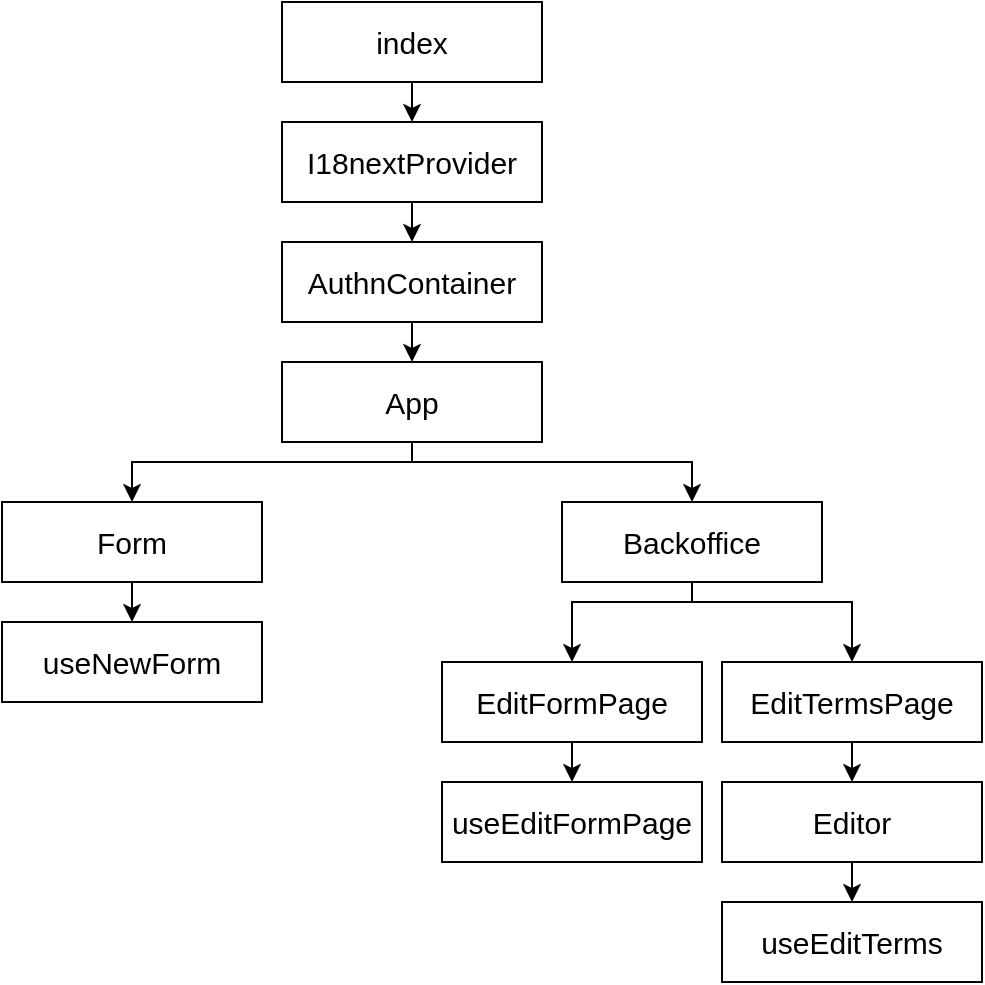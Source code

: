<mxfile version="24.7.6">
  <diagram name="Page-1" id="r-dBQ9j4gFgFpyugvA7R">
    <mxGraphModel dx="743" dy="417" grid="1" gridSize="10" guides="1" tooltips="1" connect="1" arrows="1" fold="1" page="1" pageScale="1" pageWidth="827" pageHeight="1169" math="0" shadow="0">
      <root>
        <mxCell id="0" />
        <mxCell id="1" parent="0" />
        <mxCell id="T0jZ_ga1utjOD2vCvdZ7-11" style="edgeStyle=orthogonalEdgeStyle;rounded=0;orthogonalLoop=1;jettySize=auto;html=1;exitX=0.5;exitY=1;exitDx=0;exitDy=0;entryX=0.5;entryY=0;entryDx=0;entryDy=0;" parent="1" source="AwA4mql_HM7cYd_l_bpD-1" target="T0jZ_ga1utjOD2vCvdZ7-9" edge="1">
          <mxGeometry relative="1" as="geometry" />
        </mxCell>
        <mxCell id="AwA4mql_HM7cYd_l_bpD-1" value="&lt;font style=&quot;font-size: 15px;&quot;&gt;index&lt;/font&gt;" style="rounded=0;whiteSpace=wrap;html=1;" parent="1" vertex="1">
          <mxGeometry x="309" y="10" width="130" height="40" as="geometry" />
        </mxCell>
        <mxCell id="AwA4mql_HM7cYd_l_bpD-10" style="edgeStyle=orthogonalEdgeStyle;rounded=0;orthogonalLoop=1;jettySize=auto;html=1;exitX=0.5;exitY=1;exitDx=0;exitDy=0;entryX=0.5;entryY=0;entryDx=0;entryDy=0;" parent="1" source="AwA4mql_HM7cYd_l_bpD-2" target="AwA4mql_HM7cYd_l_bpD-3" edge="1">
          <mxGeometry relative="1" as="geometry">
            <mxPoint x="374" y="170" as="sourcePoint" />
          </mxGeometry>
        </mxCell>
        <mxCell id="AwA4mql_HM7cYd_l_bpD-2" value="&lt;span style=&quot;font-size: 15px;&quot;&gt;AuthnContainer&lt;/span&gt;" style="rounded=0;whiteSpace=wrap;html=1;" parent="1" vertex="1">
          <mxGeometry x="309" y="130" width="130" height="40" as="geometry" />
        </mxCell>
        <mxCell id="T0jZ_ga1utjOD2vCvdZ7-1" style="edgeStyle=orthogonalEdgeStyle;rounded=0;orthogonalLoop=1;jettySize=auto;html=1;exitX=0.5;exitY=1;exitDx=0;exitDy=0;entryX=0.5;entryY=0;entryDx=0;entryDy=0;" parent="1" source="AwA4mql_HM7cYd_l_bpD-3" target="AwA4mql_HM7cYd_l_bpD-7" edge="1">
          <mxGeometry relative="1" as="geometry">
            <Array as="points">
              <mxPoint x="374" y="240" />
              <mxPoint x="234" y="240" />
            </Array>
          </mxGeometry>
        </mxCell>
        <mxCell id="T0jZ_ga1utjOD2vCvdZ7-2" style="edgeStyle=orthogonalEdgeStyle;rounded=0;orthogonalLoop=1;jettySize=auto;html=1;exitX=0.5;exitY=1;exitDx=0;exitDy=0;entryX=0.5;entryY=0;entryDx=0;entryDy=0;" parent="1" source="AwA4mql_HM7cYd_l_bpD-3" target="AwA4mql_HM7cYd_l_bpD-8" edge="1">
          <mxGeometry relative="1" as="geometry">
            <Array as="points">
              <mxPoint x="374" y="240" />
              <mxPoint x="514" y="240" />
            </Array>
          </mxGeometry>
        </mxCell>
        <mxCell id="AwA4mql_HM7cYd_l_bpD-3" value="&lt;span style=&quot;font-size: 15px;&quot;&gt;App&lt;/span&gt;" style="rounded=0;whiteSpace=wrap;html=1;" parent="1" vertex="1">
          <mxGeometry x="309" y="190" width="130" height="40" as="geometry" />
        </mxCell>
        <mxCell id="Ty7-eHjBP48VKCG4unU4-3" style="edgeStyle=orthogonalEdgeStyle;rounded=0;orthogonalLoop=1;jettySize=auto;html=1;exitX=0.5;exitY=1;exitDx=0;exitDy=0;entryX=0.5;entryY=0;entryDx=0;entryDy=0;" parent="1" source="AwA4mql_HM7cYd_l_bpD-7" target="Ty7-eHjBP48VKCG4unU4-2" edge="1">
          <mxGeometry relative="1" as="geometry" />
        </mxCell>
        <mxCell id="AwA4mql_HM7cYd_l_bpD-7" value="&lt;span style=&quot;font-size: 15px;&quot;&gt;Form&lt;/span&gt;" style="rounded=0;whiteSpace=wrap;html=1;" parent="1" vertex="1">
          <mxGeometry x="169" y="260" width="130" height="40" as="geometry" />
        </mxCell>
        <mxCell id="Ty7-eHjBP48VKCG4unU4-1" style="edgeStyle=orthogonalEdgeStyle;rounded=0;orthogonalLoop=1;jettySize=auto;html=1;exitX=0.5;exitY=1;exitDx=0;exitDy=0;entryX=0.5;entryY=0;entryDx=0;entryDy=0;" parent="1" source="AwA4mql_HM7cYd_l_bpD-8" target="AwA4mql_HM7cYd_l_bpD-17" edge="1">
          <mxGeometry relative="1" as="geometry">
            <Array as="points">
              <mxPoint x="514" y="310" />
              <mxPoint x="454" y="310" />
            </Array>
          </mxGeometry>
        </mxCell>
        <mxCell id="T0jZ_ga1utjOD2vCvdZ7-4" style="edgeStyle=orthogonalEdgeStyle;rounded=0;orthogonalLoop=1;jettySize=auto;html=1;exitX=0.5;exitY=1;exitDx=0;exitDy=0;entryX=0.5;entryY=0;entryDx=0;entryDy=0;" parent="1" source="AwA4mql_HM7cYd_l_bpD-8" target="T0jZ_ga1utjOD2vCvdZ7-3" edge="1">
          <mxGeometry relative="1" as="geometry">
            <Array as="points">
              <mxPoint x="514" y="310" />
              <mxPoint x="594" y="310" />
            </Array>
          </mxGeometry>
        </mxCell>
        <mxCell id="AwA4mql_HM7cYd_l_bpD-8" value="&lt;span style=&quot;font-size: 15px;&quot;&gt;Backoffice&lt;/span&gt;" style="rounded=0;whiteSpace=wrap;html=1;" parent="1" vertex="1">
          <mxGeometry x="449" y="260" width="130" height="40" as="geometry" />
        </mxCell>
        <mxCell id="Ty7-eHjBP48VKCG4unU4-5" style="edgeStyle=orthogonalEdgeStyle;rounded=0;orthogonalLoop=1;jettySize=auto;html=1;exitX=0.5;exitY=1;exitDx=0;exitDy=0;entryX=0.5;entryY=0;entryDx=0;entryDy=0;" parent="1" source="AwA4mql_HM7cYd_l_bpD-17" target="Ty7-eHjBP48VKCG4unU4-4" edge="1">
          <mxGeometry relative="1" as="geometry" />
        </mxCell>
        <mxCell id="AwA4mql_HM7cYd_l_bpD-17" value="&lt;span style=&quot;font-size: 15px;&quot;&gt;EditFormPage&lt;/span&gt;" style="rounded=0;whiteSpace=wrap;html=1;" parent="1" vertex="1">
          <mxGeometry x="389" y="340" width="130" height="40" as="geometry" />
        </mxCell>
        <mxCell id="Ty7-eHjBP48VKCG4unU4-2" value="&lt;span style=&quot;font-size: 15px;&quot;&gt;useNewForm&lt;/span&gt;" style="rounded=0;whiteSpace=wrap;html=1;" parent="1" vertex="1">
          <mxGeometry x="169" y="320" width="130" height="40" as="geometry" />
        </mxCell>
        <mxCell id="Ty7-eHjBP48VKCG4unU4-4" value="&lt;span style=&quot;font-size: 15px;&quot;&gt;useEditFormPage&lt;/span&gt;" style="rounded=0;whiteSpace=wrap;html=1;" parent="1" vertex="1">
          <mxGeometry x="389" y="400" width="130" height="40" as="geometry" />
        </mxCell>
        <mxCell id="T0jZ_ga1utjOD2vCvdZ7-6" style="edgeStyle=orthogonalEdgeStyle;rounded=0;orthogonalLoop=1;jettySize=auto;html=1;exitX=0.5;exitY=1;exitDx=0;exitDy=0;entryX=0.5;entryY=0;entryDx=0;entryDy=0;" parent="1" source="T0jZ_ga1utjOD2vCvdZ7-3" target="T0jZ_ga1utjOD2vCvdZ7-5" edge="1">
          <mxGeometry relative="1" as="geometry" />
        </mxCell>
        <mxCell id="T0jZ_ga1utjOD2vCvdZ7-3" value="&lt;span style=&quot;font-size: 15px;&quot;&gt;EditTermsPage&lt;/span&gt;" style="rounded=0;whiteSpace=wrap;html=1;" parent="1" vertex="1">
          <mxGeometry x="529" y="340" width="130" height="40" as="geometry" />
        </mxCell>
        <mxCell id="T0jZ_ga1utjOD2vCvdZ7-8" style="edgeStyle=orthogonalEdgeStyle;rounded=0;orthogonalLoop=1;jettySize=auto;html=1;exitX=0.5;exitY=1;exitDx=0;exitDy=0;entryX=0.5;entryY=0;entryDx=0;entryDy=0;" parent="1" source="T0jZ_ga1utjOD2vCvdZ7-5" target="T0jZ_ga1utjOD2vCvdZ7-7" edge="1">
          <mxGeometry relative="1" as="geometry" />
        </mxCell>
        <mxCell id="T0jZ_ga1utjOD2vCvdZ7-5" value="&lt;span style=&quot;font-size: 15px;&quot;&gt;Editor&lt;/span&gt;" style="rounded=0;whiteSpace=wrap;html=1;" parent="1" vertex="1">
          <mxGeometry x="529" y="400" width="130" height="40" as="geometry" />
        </mxCell>
        <mxCell id="T0jZ_ga1utjOD2vCvdZ7-7" value="&lt;span style=&quot;font-size: 15px;&quot;&gt;use&lt;/span&gt;&lt;span style=&quot;font-size: 15px; background-color: initial;&quot;&gt;EditTerms&lt;/span&gt;" style="rounded=0;whiteSpace=wrap;html=1;" parent="1" vertex="1">
          <mxGeometry x="529" y="460" width="130" height="40" as="geometry" />
        </mxCell>
        <mxCell id="T0jZ_ga1utjOD2vCvdZ7-10" style="edgeStyle=orthogonalEdgeStyle;rounded=0;orthogonalLoop=1;jettySize=auto;html=1;exitX=0.5;exitY=1;exitDx=0;exitDy=0;entryX=0.5;entryY=0;entryDx=0;entryDy=0;" parent="1" source="T0jZ_ga1utjOD2vCvdZ7-9" target="AwA4mql_HM7cYd_l_bpD-2" edge="1">
          <mxGeometry relative="1" as="geometry" />
        </mxCell>
        <mxCell id="T0jZ_ga1utjOD2vCvdZ7-9" value="&lt;span style=&quot;font-size: 15px;&quot;&gt;I18nextProvider&lt;/span&gt;" style="rounded=0;whiteSpace=wrap;html=1;" parent="1" vertex="1">
          <mxGeometry x="309" y="70" width="130" height="40" as="geometry" />
        </mxCell>
      </root>
    </mxGraphModel>
  </diagram>
</mxfile>
